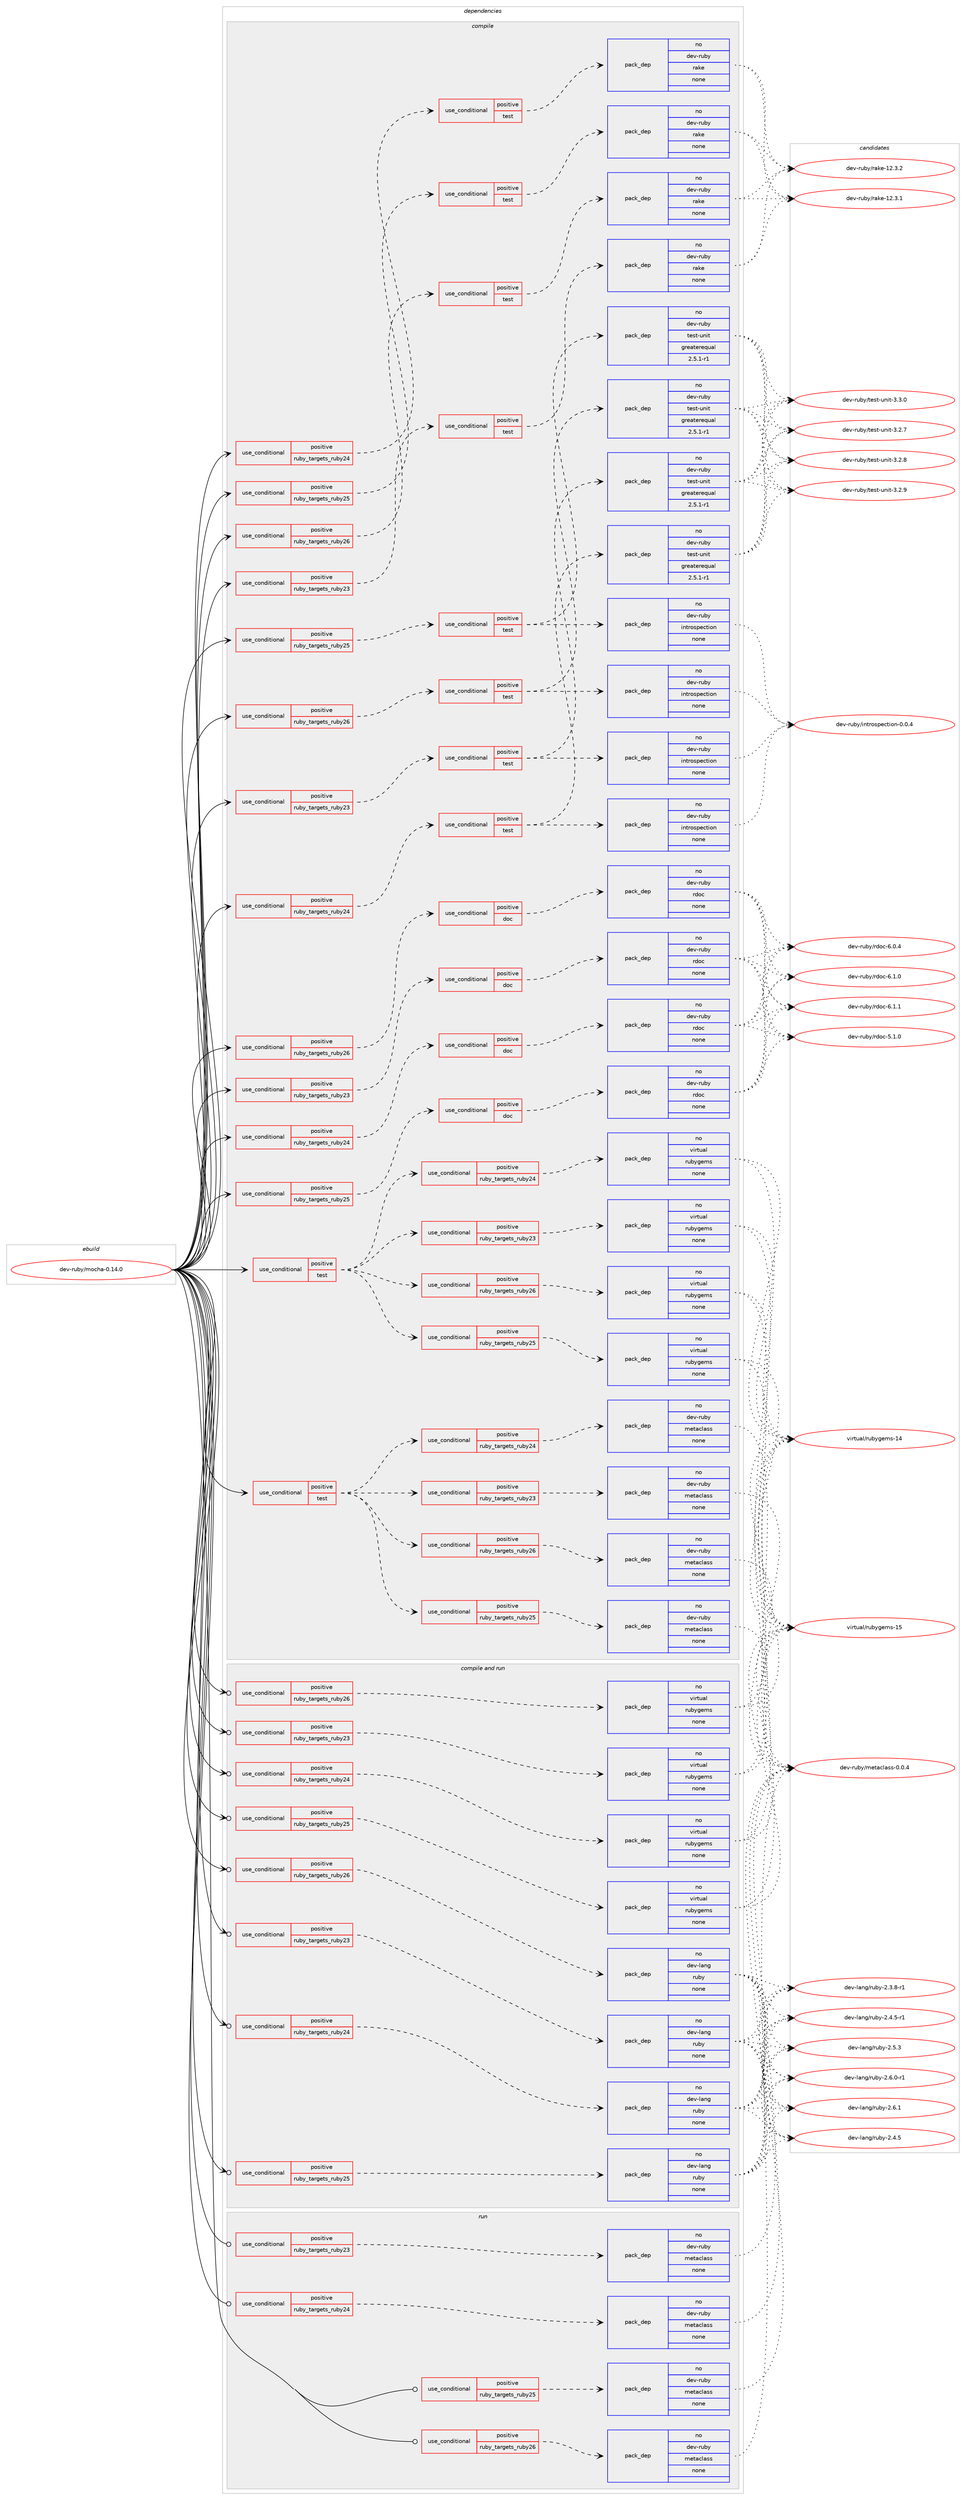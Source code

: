 digraph prolog {

# *************
# Graph options
# *************

newrank=true;
concentrate=true;
compound=true;
graph [rankdir=LR,fontname=Helvetica,fontsize=10,ranksep=1.5];#, ranksep=2.5, nodesep=0.2];
edge  [arrowhead=vee];
node  [fontname=Helvetica,fontsize=10];

# **********
# The ebuild
# **********

subgraph cluster_leftcol {
color=gray;
rank=same;
label=<<i>ebuild</i>>;
id [label="dev-ruby/mocha-0.14.0", color=red, width=4, href="../dev-ruby/mocha-0.14.0.svg"];
}

# ****************
# The dependencies
# ****************

subgraph cluster_midcol {
color=gray;
label=<<i>dependencies</i>>;
subgraph cluster_compile {
fillcolor="#eeeeee";
style=filled;
label=<<i>compile</i>>;
subgraph cond406197 {
dependency1505466 [label=<<TABLE BORDER="0" CELLBORDER="1" CELLSPACING="0" CELLPADDING="4"><TR><TD ROWSPAN="3" CELLPADDING="10">use_conditional</TD></TR><TR><TD>positive</TD></TR><TR><TD>ruby_targets_ruby23</TD></TR></TABLE>>, shape=none, color=red];
subgraph cond406198 {
dependency1505467 [label=<<TABLE BORDER="0" CELLBORDER="1" CELLSPACING="0" CELLPADDING="4"><TR><TD ROWSPAN="3" CELLPADDING="10">use_conditional</TD></TR><TR><TD>positive</TD></TR><TR><TD>doc</TD></TR></TABLE>>, shape=none, color=red];
subgraph pack1075808 {
dependency1505468 [label=<<TABLE BORDER="0" CELLBORDER="1" CELLSPACING="0" CELLPADDING="4" WIDTH="220"><TR><TD ROWSPAN="6" CELLPADDING="30">pack_dep</TD></TR><TR><TD WIDTH="110">no</TD></TR><TR><TD>dev-ruby</TD></TR><TR><TD>rdoc</TD></TR><TR><TD>none</TD></TR><TR><TD></TD></TR></TABLE>>, shape=none, color=blue];
}
dependency1505467:e -> dependency1505468:w [weight=20,style="dashed",arrowhead="vee"];
}
dependency1505466:e -> dependency1505467:w [weight=20,style="dashed",arrowhead="vee"];
}
id:e -> dependency1505466:w [weight=20,style="solid",arrowhead="vee"];
subgraph cond406199 {
dependency1505469 [label=<<TABLE BORDER="0" CELLBORDER="1" CELLSPACING="0" CELLPADDING="4"><TR><TD ROWSPAN="3" CELLPADDING="10">use_conditional</TD></TR><TR><TD>positive</TD></TR><TR><TD>ruby_targets_ruby23</TD></TR></TABLE>>, shape=none, color=red];
subgraph cond406200 {
dependency1505470 [label=<<TABLE BORDER="0" CELLBORDER="1" CELLSPACING="0" CELLPADDING="4"><TR><TD ROWSPAN="3" CELLPADDING="10">use_conditional</TD></TR><TR><TD>positive</TD></TR><TR><TD>test</TD></TR></TABLE>>, shape=none, color=red];
subgraph pack1075809 {
dependency1505471 [label=<<TABLE BORDER="0" CELLBORDER="1" CELLSPACING="0" CELLPADDING="4" WIDTH="220"><TR><TD ROWSPAN="6" CELLPADDING="30">pack_dep</TD></TR><TR><TD WIDTH="110">no</TD></TR><TR><TD>dev-ruby</TD></TR><TR><TD>rake</TD></TR><TR><TD>none</TD></TR><TR><TD></TD></TR></TABLE>>, shape=none, color=blue];
}
dependency1505470:e -> dependency1505471:w [weight=20,style="dashed",arrowhead="vee"];
}
dependency1505469:e -> dependency1505470:w [weight=20,style="dashed",arrowhead="vee"];
}
id:e -> dependency1505469:w [weight=20,style="solid",arrowhead="vee"];
subgraph cond406201 {
dependency1505472 [label=<<TABLE BORDER="0" CELLBORDER="1" CELLSPACING="0" CELLPADDING="4"><TR><TD ROWSPAN="3" CELLPADDING="10">use_conditional</TD></TR><TR><TD>positive</TD></TR><TR><TD>ruby_targets_ruby23</TD></TR></TABLE>>, shape=none, color=red];
subgraph cond406202 {
dependency1505473 [label=<<TABLE BORDER="0" CELLBORDER="1" CELLSPACING="0" CELLPADDING="4"><TR><TD ROWSPAN="3" CELLPADDING="10">use_conditional</TD></TR><TR><TD>positive</TD></TR><TR><TD>test</TD></TR></TABLE>>, shape=none, color=red];
subgraph pack1075810 {
dependency1505474 [label=<<TABLE BORDER="0" CELLBORDER="1" CELLSPACING="0" CELLPADDING="4" WIDTH="220"><TR><TD ROWSPAN="6" CELLPADDING="30">pack_dep</TD></TR><TR><TD WIDTH="110">no</TD></TR><TR><TD>dev-ruby</TD></TR><TR><TD>test-unit</TD></TR><TR><TD>greaterequal</TD></TR><TR><TD>2.5.1-r1</TD></TR></TABLE>>, shape=none, color=blue];
}
dependency1505473:e -> dependency1505474:w [weight=20,style="dashed",arrowhead="vee"];
subgraph pack1075811 {
dependency1505475 [label=<<TABLE BORDER="0" CELLBORDER="1" CELLSPACING="0" CELLPADDING="4" WIDTH="220"><TR><TD ROWSPAN="6" CELLPADDING="30">pack_dep</TD></TR><TR><TD WIDTH="110">no</TD></TR><TR><TD>dev-ruby</TD></TR><TR><TD>introspection</TD></TR><TR><TD>none</TD></TR><TR><TD></TD></TR></TABLE>>, shape=none, color=blue];
}
dependency1505473:e -> dependency1505475:w [weight=20,style="dashed",arrowhead="vee"];
}
dependency1505472:e -> dependency1505473:w [weight=20,style="dashed",arrowhead="vee"];
}
id:e -> dependency1505472:w [weight=20,style="solid",arrowhead="vee"];
subgraph cond406203 {
dependency1505476 [label=<<TABLE BORDER="0" CELLBORDER="1" CELLSPACING="0" CELLPADDING="4"><TR><TD ROWSPAN="3" CELLPADDING="10">use_conditional</TD></TR><TR><TD>positive</TD></TR><TR><TD>ruby_targets_ruby24</TD></TR></TABLE>>, shape=none, color=red];
subgraph cond406204 {
dependency1505477 [label=<<TABLE BORDER="0" CELLBORDER="1" CELLSPACING="0" CELLPADDING="4"><TR><TD ROWSPAN="3" CELLPADDING="10">use_conditional</TD></TR><TR><TD>positive</TD></TR><TR><TD>doc</TD></TR></TABLE>>, shape=none, color=red];
subgraph pack1075812 {
dependency1505478 [label=<<TABLE BORDER="0" CELLBORDER="1" CELLSPACING="0" CELLPADDING="4" WIDTH="220"><TR><TD ROWSPAN="6" CELLPADDING="30">pack_dep</TD></TR><TR><TD WIDTH="110">no</TD></TR><TR><TD>dev-ruby</TD></TR><TR><TD>rdoc</TD></TR><TR><TD>none</TD></TR><TR><TD></TD></TR></TABLE>>, shape=none, color=blue];
}
dependency1505477:e -> dependency1505478:w [weight=20,style="dashed",arrowhead="vee"];
}
dependency1505476:e -> dependency1505477:w [weight=20,style="dashed",arrowhead="vee"];
}
id:e -> dependency1505476:w [weight=20,style="solid",arrowhead="vee"];
subgraph cond406205 {
dependency1505479 [label=<<TABLE BORDER="0" CELLBORDER="1" CELLSPACING="0" CELLPADDING="4"><TR><TD ROWSPAN="3" CELLPADDING="10">use_conditional</TD></TR><TR><TD>positive</TD></TR><TR><TD>ruby_targets_ruby24</TD></TR></TABLE>>, shape=none, color=red];
subgraph cond406206 {
dependency1505480 [label=<<TABLE BORDER="0" CELLBORDER="1" CELLSPACING="0" CELLPADDING="4"><TR><TD ROWSPAN="3" CELLPADDING="10">use_conditional</TD></TR><TR><TD>positive</TD></TR><TR><TD>test</TD></TR></TABLE>>, shape=none, color=red];
subgraph pack1075813 {
dependency1505481 [label=<<TABLE BORDER="0" CELLBORDER="1" CELLSPACING="0" CELLPADDING="4" WIDTH="220"><TR><TD ROWSPAN="6" CELLPADDING="30">pack_dep</TD></TR><TR><TD WIDTH="110">no</TD></TR><TR><TD>dev-ruby</TD></TR><TR><TD>rake</TD></TR><TR><TD>none</TD></TR><TR><TD></TD></TR></TABLE>>, shape=none, color=blue];
}
dependency1505480:e -> dependency1505481:w [weight=20,style="dashed",arrowhead="vee"];
}
dependency1505479:e -> dependency1505480:w [weight=20,style="dashed",arrowhead="vee"];
}
id:e -> dependency1505479:w [weight=20,style="solid",arrowhead="vee"];
subgraph cond406207 {
dependency1505482 [label=<<TABLE BORDER="0" CELLBORDER="1" CELLSPACING="0" CELLPADDING="4"><TR><TD ROWSPAN="3" CELLPADDING="10">use_conditional</TD></TR><TR><TD>positive</TD></TR><TR><TD>ruby_targets_ruby24</TD></TR></TABLE>>, shape=none, color=red];
subgraph cond406208 {
dependency1505483 [label=<<TABLE BORDER="0" CELLBORDER="1" CELLSPACING="0" CELLPADDING="4"><TR><TD ROWSPAN="3" CELLPADDING="10">use_conditional</TD></TR><TR><TD>positive</TD></TR><TR><TD>test</TD></TR></TABLE>>, shape=none, color=red];
subgraph pack1075814 {
dependency1505484 [label=<<TABLE BORDER="0" CELLBORDER="1" CELLSPACING="0" CELLPADDING="4" WIDTH="220"><TR><TD ROWSPAN="6" CELLPADDING="30">pack_dep</TD></TR><TR><TD WIDTH="110">no</TD></TR><TR><TD>dev-ruby</TD></TR><TR><TD>test-unit</TD></TR><TR><TD>greaterequal</TD></TR><TR><TD>2.5.1-r1</TD></TR></TABLE>>, shape=none, color=blue];
}
dependency1505483:e -> dependency1505484:w [weight=20,style="dashed",arrowhead="vee"];
subgraph pack1075815 {
dependency1505485 [label=<<TABLE BORDER="0" CELLBORDER="1" CELLSPACING="0" CELLPADDING="4" WIDTH="220"><TR><TD ROWSPAN="6" CELLPADDING="30">pack_dep</TD></TR><TR><TD WIDTH="110">no</TD></TR><TR><TD>dev-ruby</TD></TR><TR><TD>introspection</TD></TR><TR><TD>none</TD></TR><TR><TD></TD></TR></TABLE>>, shape=none, color=blue];
}
dependency1505483:e -> dependency1505485:w [weight=20,style="dashed",arrowhead="vee"];
}
dependency1505482:e -> dependency1505483:w [weight=20,style="dashed",arrowhead="vee"];
}
id:e -> dependency1505482:w [weight=20,style="solid",arrowhead="vee"];
subgraph cond406209 {
dependency1505486 [label=<<TABLE BORDER="0" CELLBORDER="1" CELLSPACING="0" CELLPADDING="4"><TR><TD ROWSPAN="3" CELLPADDING="10">use_conditional</TD></TR><TR><TD>positive</TD></TR><TR><TD>ruby_targets_ruby25</TD></TR></TABLE>>, shape=none, color=red];
subgraph cond406210 {
dependency1505487 [label=<<TABLE BORDER="0" CELLBORDER="1" CELLSPACING="0" CELLPADDING="4"><TR><TD ROWSPAN="3" CELLPADDING="10">use_conditional</TD></TR><TR><TD>positive</TD></TR><TR><TD>doc</TD></TR></TABLE>>, shape=none, color=red];
subgraph pack1075816 {
dependency1505488 [label=<<TABLE BORDER="0" CELLBORDER="1" CELLSPACING="0" CELLPADDING="4" WIDTH="220"><TR><TD ROWSPAN="6" CELLPADDING="30">pack_dep</TD></TR><TR><TD WIDTH="110">no</TD></TR><TR><TD>dev-ruby</TD></TR><TR><TD>rdoc</TD></TR><TR><TD>none</TD></TR><TR><TD></TD></TR></TABLE>>, shape=none, color=blue];
}
dependency1505487:e -> dependency1505488:w [weight=20,style="dashed",arrowhead="vee"];
}
dependency1505486:e -> dependency1505487:w [weight=20,style="dashed",arrowhead="vee"];
}
id:e -> dependency1505486:w [weight=20,style="solid",arrowhead="vee"];
subgraph cond406211 {
dependency1505489 [label=<<TABLE BORDER="0" CELLBORDER="1" CELLSPACING="0" CELLPADDING="4"><TR><TD ROWSPAN="3" CELLPADDING="10">use_conditional</TD></TR><TR><TD>positive</TD></TR><TR><TD>ruby_targets_ruby25</TD></TR></TABLE>>, shape=none, color=red];
subgraph cond406212 {
dependency1505490 [label=<<TABLE BORDER="0" CELLBORDER="1" CELLSPACING="0" CELLPADDING="4"><TR><TD ROWSPAN="3" CELLPADDING="10">use_conditional</TD></TR><TR><TD>positive</TD></TR><TR><TD>test</TD></TR></TABLE>>, shape=none, color=red];
subgraph pack1075817 {
dependency1505491 [label=<<TABLE BORDER="0" CELLBORDER="1" CELLSPACING="0" CELLPADDING="4" WIDTH="220"><TR><TD ROWSPAN="6" CELLPADDING="30">pack_dep</TD></TR><TR><TD WIDTH="110">no</TD></TR><TR><TD>dev-ruby</TD></TR><TR><TD>rake</TD></TR><TR><TD>none</TD></TR><TR><TD></TD></TR></TABLE>>, shape=none, color=blue];
}
dependency1505490:e -> dependency1505491:w [weight=20,style="dashed",arrowhead="vee"];
}
dependency1505489:e -> dependency1505490:w [weight=20,style="dashed",arrowhead="vee"];
}
id:e -> dependency1505489:w [weight=20,style="solid",arrowhead="vee"];
subgraph cond406213 {
dependency1505492 [label=<<TABLE BORDER="0" CELLBORDER="1" CELLSPACING="0" CELLPADDING="4"><TR><TD ROWSPAN="3" CELLPADDING="10">use_conditional</TD></TR><TR><TD>positive</TD></TR><TR><TD>ruby_targets_ruby25</TD></TR></TABLE>>, shape=none, color=red];
subgraph cond406214 {
dependency1505493 [label=<<TABLE BORDER="0" CELLBORDER="1" CELLSPACING="0" CELLPADDING="4"><TR><TD ROWSPAN="3" CELLPADDING="10">use_conditional</TD></TR><TR><TD>positive</TD></TR><TR><TD>test</TD></TR></TABLE>>, shape=none, color=red];
subgraph pack1075818 {
dependency1505494 [label=<<TABLE BORDER="0" CELLBORDER="1" CELLSPACING="0" CELLPADDING="4" WIDTH="220"><TR><TD ROWSPAN="6" CELLPADDING="30">pack_dep</TD></TR><TR><TD WIDTH="110">no</TD></TR><TR><TD>dev-ruby</TD></TR><TR><TD>test-unit</TD></TR><TR><TD>greaterequal</TD></TR><TR><TD>2.5.1-r1</TD></TR></TABLE>>, shape=none, color=blue];
}
dependency1505493:e -> dependency1505494:w [weight=20,style="dashed",arrowhead="vee"];
subgraph pack1075819 {
dependency1505495 [label=<<TABLE BORDER="0" CELLBORDER="1" CELLSPACING="0" CELLPADDING="4" WIDTH="220"><TR><TD ROWSPAN="6" CELLPADDING="30">pack_dep</TD></TR><TR><TD WIDTH="110">no</TD></TR><TR><TD>dev-ruby</TD></TR><TR><TD>introspection</TD></TR><TR><TD>none</TD></TR><TR><TD></TD></TR></TABLE>>, shape=none, color=blue];
}
dependency1505493:e -> dependency1505495:w [weight=20,style="dashed",arrowhead="vee"];
}
dependency1505492:e -> dependency1505493:w [weight=20,style="dashed",arrowhead="vee"];
}
id:e -> dependency1505492:w [weight=20,style="solid",arrowhead="vee"];
subgraph cond406215 {
dependency1505496 [label=<<TABLE BORDER="0" CELLBORDER="1" CELLSPACING="0" CELLPADDING="4"><TR><TD ROWSPAN="3" CELLPADDING="10">use_conditional</TD></TR><TR><TD>positive</TD></TR><TR><TD>ruby_targets_ruby26</TD></TR></TABLE>>, shape=none, color=red];
subgraph cond406216 {
dependency1505497 [label=<<TABLE BORDER="0" CELLBORDER="1" CELLSPACING="0" CELLPADDING="4"><TR><TD ROWSPAN="3" CELLPADDING="10">use_conditional</TD></TR><TR><TD>positive</TD></TR><TR><TD>doc</TD></TR></TABLE>>, shape=none, color=red];
subgraph pack1075820 {
dependency1505498 [label=<<TABLE BORDER="0" CELLBORDER="1" CELLSPACING="0" CELLPADDING="4" WIDTH="220"><TR><TD ROWSPAN="6" CELLPADDING="30">pack_dep</TD></TR><TR><TD WIDTH="110">no</TD></TR><TR><TD>dev-ruby</TD></TR><TR><TD>rdoc</TD></TR><TR><TD>none</TD></TR><TR><TD></TD></TR></TABLE>>, shape=none, color=blue];
}
dependency1505497:e -> dependency1505498:w [weight=20,style="dashed",arrowhead="vee"];
}
dependency1505496:e -> dependency1505497:w [weight=20,style="dashed",arrowhead="vee"];
}
id:e -> dependency1505496:w [weight=20,style="solid",arrowhead="vee"];
subgraph cond406217 {
dependency1505499 [label=<<TABLE BORDER="0" CELLBORDER="1" CELLSPACING="0" CELLPADDING="4"><TR><TD ROWSPAN="3" CELLPADDING="10">use_conditional</TD></TR><TR><TD>positive</TD></TR><TR><TD>ruby_targets_ruby26</TD></TR></TABLE>>, shape=none, color=red];
subgraph cond406218 {
dependency1505500 [label=<<TABLE BORDER="0" CELLBORDER="1" CELLSPACING="0" CELLPADDING="4"><TR><TD ROWSPAN="3" CELLPADDING="10">use_conditional</TD></TR><TR><TD>positive</TD></TR><TR><TD>test</TD></TR></TABLE>>, shape=none, color=red];
subgraph pack1075821 {
dependency1505501 [label=<<TABLE BORDER="0" CELLBORDER="1" CELLSPACING="0" CELLPADDING="4" WIDTH="220"><TR><TD ROWSPAN="6" CELLPADDING="30">pack_dep</TD></TR><TR><TD WIDTH="110">no</TD></TR><TR><TD>dev-ruby</TD></TR><TR><TD>rake</TD></TR><TR><TD>none</TD></TR><TR><TD></TD></TR></TABLE>>, shape=none, color=blue];
}
dependency1505500:e -> dependency1505501:w [weight=20,style="dashed",arrowhead="vee"];
}
dependency1505499:e -> dependency1505500:w [weight=20,style="dashed",arrowhead="vee"];
}
id:e -> dependency1505499:w [weight=20,style="solid",arrowhead="vee"];
subgraph cond406219 {
dependency1505502 [label=<<TABLE BORDER="0" CELLBORDER="1" CELLSPACING="0" CELLPADDING="4"><TR><TD ROWSPAN="3" CELLPADDING="10">use_conditional</TD></TR><TR><TD>positive</TD></TR><TR><TD>ruby_targets_ruby26</TD></TR></TABLE>>, shape=none, color=red];
subgraph cond406220 {
dependency1505503 [label=<<TABLE BORDER="0" CELLBORDER="1" CELLSPACING="0" CELLPADDING="4"><TR><TD ROWSPAN="3" CELLPADDING="10">use_conditional</TD></TR><TR><TD>positive</TD></TR><TR><TD>test</TD></TR></TABLE>>, shape=none, color=red];
subgraph pack1075822 {
dependency1505504 [label=<<TABLE BORDER="0" CELLBORDER="1" CELLSPACING="0" CELLPADDING="4" WIDTH="220"><TR><TD ROWSPAN="6" CELLPADDING="30">pack_dep</TD></TR><TR><TD WIDTH="110">no</TD></TR><TR><TD>dev-ruby</TD></TR><TR><TD>test-unit</TD></TR><TR><TD>greaterequal</TD></TR><TR><TD>2.5.1-r1</TD></TR></TABLE>>, shape=none, color=blue];
}
dependency1505503:e -> dependency1505504:w [weight=20,style="dashed",arrowhead="vee"];
subgraph pack1075823 {
dependency1505505 [label=<<TABLE BORDER="0" CELLBORDER="1" CELLSPACING="0" CELLPADDING="4" WIDTH="220"><TR><TD ROWSPAN="6" CELLPADDING="30">pack_dep</TD></TR><TR><TD WIDTH="110">no</TD></TR><TR><TD>dev-ruby</TD></TR><TR><TD>introspection</TD></TR><TR><TD>none</TD></TR><TR><TD></TD></TR></TABLE>>, shape=none, color=blue];
}
dependency1505503:e -> dependency1505505:w [weight=20,style="dashed",arrowhead="vee"];
}
dependency1505502:e -> dependency1505503:w [weight=20,style="dashed",arrowhead="vee"];
}
id:e -> dependency1505502:w [weight=20,style="solid",arrowhead="vee"];
subgraph cond406221 {
dependency1505506 [label=<<TABLE BORDER="0" CELLBORDER="1" CELLSPACING="0" CELLPADDING="4"><TR><TD ROWSPAN="3" CELLPADDING="10">use_conditional</TD></TR><TR><TD>positive</TD></TR><TR><TD>test</TD></TR></TABLE>>, shape=none, color=red];
subgraph cond406222 {
dependency1505507 [label=<<TABLE BORDER="0" CELLBORDER="1" CELLSPACING="0" CELLPADDING="4"><TR><TD ROWSPAN="3" CELLPADDING="10">use_conditional</TD></TR><TR><TD>positive</TD></TR><TR><TD>ruby_targets_ruby23</TD></TR></TABLE>>, shape=none, color=red];
subgraph pack1075824 {
dependency1505508 [label=<<TABLE BORDER="0" CELLBORDER="1" CELLSPACING="0" CELLPADDING="4" WIDTH="220"><TR><TD ROWSPAN="6" CELLPADDING="30">pack_dep</TD></TR><TR><TD WIDTH="110">no</TD></TR><TR><TD>dev-ruby</TD></TR><TR><TD>metaclass</TD></TR><TR><TD>none</TD></TR><TR><TD></TD></TR></TABLE>>, shape=none, color=blue];
}
dependency1505507:e -> dependency1505508:w [weight=20,style="dashed",arrowhead="vee"];
}
dependency1505506:e -> dependency1505507:w [weight=20,style="dashed",arrowhead="vee"];
subgraph cond406223 {
dependency1505509 [label=<<TABLE BORDER="0" CELLBORDER="1" CELLSPACING="0" CELLPADDING="4"><TR><TD ROWSPAN="3" CELLPADDING="10">use_conditional</TD></TR><TR><TD>positive</TD></TR><TR><TD>ruby_targets_ruby24</TD></TR></TABLE>>, shape=none, color=red];
subgraph pack1075825 {
dependency1505510 [label=<<TABLE BORDER="0" CELLBORDER="1" CELLSPACING="0" CELLPADDING="4" WIDTH="220"><TR><TD ROWSPAN="6" CELLPADDING="30">pack_dep</TD></TR><TR><TD WIDTH="110">no</TD></TR><TR><TD>dev-ruby</TD></TR><TR><TD>metaclass</TD></TR><TR><TD>none</TD></TR><TR><TD></TD></TR></TABLE>>, shape=none, color=blue];
}
dependency1505509:e -> dependency1505510:w [weight=20,style="dashed",arrowhead="vee"];
}
dependency1505506:e -> dependency1505509:w [weight=20,style="dashed",arrowhead="vee"];
subgraph cond406224 {
dependency1505511 [label=<<TABLE BORDER="0" CELLBORDER="1" CELLSPACING="0" CELLPADDING="4"><TR><TD ROWSPAN="3" CELLPADDING="10">use_conditional</TD></TR><TR><TD>positive</TD></TR><TR><TD>ruby_targets_ruby25</TD></TR></TABLE>>, shape=none, color=red];
subgraph pack1075826 {
dependency1505512 [label=<<TABLE BORDER="0" CELLBORDER="1" CELLSPACING="0" CELLPADDING="4" WIDTH="220"><TR><TD ROWSPAN="6" CELLPADDING="30">pack_dep</TD></TR><TR><TD WIDTH="110">no</TD></TR><TR><TD>dev-ruby</TD></TR><TR><TD>metaclass</TD></TR><TR><TD>none</TD></TR><TR><TD></TD></TR></TABLE>>, shape=none, color=blue];
}
dependency1505511:e -> dependency1505512:w [weight=20,style="dashed",arrowhead="vee"];
}
dependency1505506:e -> dependency1505511:w [weight=20,style="dashed",arrowhead="vee"];
subgraph cond406225 {
dependency1505513 [label=<<TABLE BORDER="0" CELLBORDER="1" CELLSPACING="0" CELLPADDING="4"><TR><TD ROWSPAN="3" CELLPADDING="10">use_conditional</TD></TR><TR><TD>positive</TD></TR><TR><TD>ruby_targets_ruby26</TD></TR></TABLE>>, shape=none, color=red];
subgraph pack1075827 {
dependency1505514 [label=<<TABLE BORDER="0" CELLBORDER="1" CELLSPACING="0" CELLPADDING="4" WIDTH="220"><TR><TD ROWSPAN="6" CELLPADDING="30">pack_dep</TD></TR><TR><TD WIDTH="110">no</TD></TR><TR><TD>dev-ruby</TD></TR><TR><TD>metaclass</TD></TR><TR><TD>none</TD></TR><TR><TD></TD></TR></TABLE>>, shape=none, color=blue];
}
dependency1505513:e -> dependency1505514:w [weight=20,style="dashed",arrowhead="vee"];
}
dependency1505506:e -> dependency1505513:w [weight=20,style="dashed",arrowhead="vee"];
}
id:e -> dependency1505506:w [weight=20,style="solid",arrowhead="vee"];
subgraph cond406226 {
dependency1505515 [label=<<TABLE BORDER="0" CELLBORDER="1" CELLSPACING="0" CELLPADDING="4"><TR><TD ROWSPAN="3" CELLPADDING="10">use_conditional</TD></TR><TR><TD>positive</TD></TR><TR><TD>test</TD></TR></TABLE>>, shape=none, color=red];
subgraph cond406227 {
dependency1505516 [label=<<TABLE BORDER="0" CELLBORDER="1" CELLSPACING="0" CELLPADDING="4"><TR><TD ROWSPAN="3" CELLPADDING="10">use_conditional</TD></TR><TR><TD>positive</TD></TR><TR><TD>ruby_targets_ruby23</TD></TR></TABLE>>, shape=none, color=red];
subgraph pack1075828 {
dependency1505517 [label=<<TABLE BORDER="0" CELLBORDER="1" CELLSPACING="0" CELLPADDING="4" WIDTH="220"><TR><TD ROWSPAN="6" CELLPADDING="30">pack_dep</TD></TR><TR><TD WIDTH="110">no</TD></TR><TR><TD>virtual</TD></TR><TR><TD>rubygems</TD></TR><TR><TD>none</TD></TR><TR><TD></TD></TR></TABLE>>, shape=none, color=blue];
}
dependency1505516:e -> dependency1505517:w [weight=20,style="dashed",arrowhead="vee"];
}
dependency1505515:e -> dependency1505516:w [weight=20,style="dashed",arrowhead="vee"];
subgraph cond406228 {
dependency1505518 [label=<<TABLE BORDER="0" CELLBORDER="1" CELLSPACING="0" CELLPADDING="4"><TR><TD ROWSPAN="3" CELLPADDING="10">use_conditional</TD></TR><TR><TD>positive</TD></TR><TR><TD>ruby_targets_ruby24</TD></TR></TABLE>>, shape=none, color=red];
subgraph pack1075829 {
dependency1505519 [label=<<TABLE BORDER="0" CELLBORDER="1" CELLSPACING="0" CELLPADDING="4" WIDTH="220"><TR><TD ROWSPAN="6" CELLPADDING="30">pack_dep</TD></TR><TR><TD WIDTH="110">no</TD></TR><TR><TD>virtual</TD></TR><TR><TD>rubygems</TD></TR><TR><TD>none</TD></TR><TR><TD></TD></TR></TABLE>>, shape=none, color=blue];
}
dependency1505518:e -> dependency1505519:w [weight=20,style="dashed",arrowhead="vee"];
}
dependency1505515:e -> dependency1505518:w [weight=20,style="dashed",arrowhead="vee"];
subgraph cond406229 {
dependency1505520 [label=<<TABLE BORDER="0" CELLBORDER="1" CELLSPACING="0" CELLPADDING="4"><TR><TD ROWSPAN="3" CELLPADDING="10">use_conditional</TD></TR><TR><TD>positive</TD></TR><TR><TD>ruby_targets_ruby25</TD></TR></TABLE>>, shape=none, color=red];
subgraph pack1075830 {
dependency1505521 [label=<<TABLE BORDER="0" CELLBORDER="1" CELLSPACING="0" CELLPADDING="4" WIDTH="220"><TR><TD ROWSPAN="6" CELLPADDING="30">pack_dep</TD></TR><TR><TD WIDTH="110">no</TD></TR><TR><TD>virtual</TD></TR><TR><TD>rubygems</TD></TR><TR><TD>none</TD></TR><TR><TD></TD></TR></TABLE>>, shape=none, color=blue];
}
dependency1505520:e -> dependency1505521:w [weight=20,style="dashed",arrowhead="vee"];
}
dependency1505515:e -> dependency1505520:w [weight=20,style="dashed",arrowhead="vee"];
subgraph cond406230 {
dependency1505522 [label=<<TABLE BORDER="0" CELLBORDER="1" CELLSPACING="0" CELLPADDING="4"><TR><TD ROWSPAN="3" CELLPADDING="10">use_conditional</TD></TR><TR><TD>positive</TD></TR><TR><TD>ruby_targets_ruby26</TD></TR></TABLE>>, shape=none, color=red];
subgraph pack1075831 {
dependency1505523 [label=<<TABLE BORDER="0" CELLBORDER="1" CELLSPACING="0" CELLPADDING="4" WIDTH="220"><TR><TD ROWSPAN="6" CELLPADDING="30">pack_dep</TD></TR><TR><TD WIDTH="110">no</TD></TR><TR><TD>virtual</TD></TR><TR><TD>rubygems</TD></TR><TR><TD>none</TD></TR><TR><TD></TD></TR></TABLE>>, shape=none, color=blue];
}
dependency1505522:e -> dependency1505523:w [weight=20,style="dashed",arrowhead="vee"];
}
dependency1505515:e -> dependency1505522:w [weight=20,style="dashed",arrowhead="vee"];
}
id:e -> dependency1505515:w [weight=20,style="solid",arrowhead="vee"];
}
subgraph cluster_compileandrun {
fillcolor="#eeeeee";
style=filled;
label=<<i>compile and run</i>>;
subgraph cond406231 {
dependency1505524 [label=<<TABLE BORDER="0" CELLBORDER="1" CELLSPACING="0" CELLPADDING="4"><TR><TD ROWSPAN="3" CELLPADDING="10">use_conditional</TD></TR><TR><TD>positive</TD></TR><TR><TD>ruby_targets_ruby23</TD></TR></TABLE>>, shape=none, color=red];
subgraph pack1075832 {
dependency1505525 [label=<<TABLE BORDER="0" CELLBORDER="1" CELLSPACING="0" CELLPADDING="4" WIDTH="220"><TR><TD ROWSPAN="6" CELLPADDING="30">pack_dep</TD></TR><TR><TD WIDTH="110">no</TD></TR><TR><TD>dev-lang</TD></TR><TR><TD>ruby</TD></TR><TR><TD>none</TD></TR><TR><TD></TD></TR></TABLE>>, shape=none, color=blue];
}
dependency1505524:e -> dependency1505525:w [weight=20,style="dashed",arrowhead="vee"];
}
id:e -> dependency1505524:w [weight=20,style="solid",arrowhead="odotvee"];
subgraph cond406232 {
dependency1505526 [label=<<TABLE BORDER="0" CELLBORDER="1" CELLSPACING="0" CELLPADDING="4"><TR><TD ROWSPAN="3" CELLPADDING="10">use_conditional</TD></TR><TR><TD>positive</TD></TR><TR><TD>ruby_targets_ruby23</TD></TR></TABLE>>, shape=none, color=red];
subgraph pack1075833 {
dependency1505527 [label=<<TABLE BORDER="0" CELLBORDER="1" CELLSPACING="0" CELLPADDING="4" WIDTH="220"><TR><TD ROWSPAN="6" CELLPADDING="30">pack_dep</TD></TR><TR><TD WIDTH="110">no</TD></TR><TR><TD>virtual</TD></TR><TR><TD>rubygems</TD></TR><TR><TD>none</TD></TR><TR><TD></TD></TR></TABLE>>, shape=none, color=blue];
}
dependency1505526:e -> dependency1505527:w [weight=20,style="dashed",arrowhead="vee"];
}
id:e -> dependency1505526:w [weight=20,style="solid",arrowhead="odotvee"];
subgraph cond406233 {
dependency1505528 [label=<<TABLE BORDER="0" CELLBORDER="1" CELLSPACING="0" CELLPADDING="4"><TR><TD ROWSPAN="3" CELLPADDING="10">use_conditional</TD></TR><TR><TD>positive</TD></TR><TR><TD>ruby_targets_ruby24</TD></TR></TABLE>>, shape=none, color=red];
subgraph pack1075834 {
dependency1505529 [label=<<TABLE BORDER="0" CELLBORDER="1" CELLSPACING="0" CELLPADDING="4" WIDTH="220"><TR><TD ROWSPAN="6" CELLPADDING="30">pack_dep</TD></TR><TR><TD WIDTH="110">no</TD></TR><TR><TD>dev-lang</TD></TR><TR><TD>ruby</TD></TR><TR><TD>none</TD></TR><TR><TD></TD></TR></TABLE>>, shape=none, color=blue];
}
dependency1505528:e -> dependency1505529:w [weight=20,style="dashed",arrowhead="vee"];
}
id:e -> dependency1505528:w [weight=20,style="solid",arrowhead="odotvee"];
subgraph cond406234 {
dependency1505530 [label=<<TABLE BORDER="0" CELLBORDER="1" CELLSPACING="0" CELLPADDING="4"><TR><TD ROWSPAN="3" CELLPADDING="10">use_conditional</TD></TR><TR><TD>positive</TD></TR><TR><TD>ruby_targets_ruby24</TD></TR></TABLE>>, shape=none, color=red];
subgraph pack1075835 {
dependency1505531 [label=<<TABLE BORDER="0" CELLBORDER="1" CELLSPACING="0" CELLPADDING="4" WIDTH="220"><TR><TD ROWSPAN="6" CELLPADDING="30">pack_dep</TD></TR><TR><TD WIDTH="110">no</TD></TR><TR><TD>virtual</TD></TR><TR><TD>rubygems</TD></TR><TR><TD>none</TD></TR><TR><TD></TD></TR></TABLE>>, shape=none, color=blue];
}
dependency1505530:e -> dependency1505531:w [weight=20,style="dashed",arrowhead="vee"];
}
id:e -> dependency1505530:w [weight=20,style="solid",arrowhead="odotvee"];
subgraph cond406235 {
dependency1505532 [label=<<TABLE BORDER="0" CELLBORDER="1" CELLSPACING="0" CELLPADDING="4"><TR><TD ROWSPAN="3" CELLPADDING="10">use_conditional</TD></TR><TR><TD>positive</TD></TR><TR><TD>ruby_targets_ruby25</TD></TR></TABLE>>, shape=none, color=red];
subgraph pack1075836 {
dependency1505533 [label=<<TABLE BORDER="0" CELLBORDER="1" CELLSPACING="0" CELLPADDING="4" WIDTH="220"><TR><TD ROWSPAN="6" CELLPADDING="30">pack_dep</TD></TR><TR><TD WIDTH="110">no</TD></TR><TR><TD>dev-lang</TD></TR><TR><TD>ruby</TD></TR><TR><TD>none</TD></TR><TR><TD></TD></TR></TABLE>>, shape=none, color=blue];
}
dependency1505532:e -> dependency1505533:w [weight=20,style="dashed",arrowhead="vee"];
}
id:e -> dependency1505532:w [weight=20,style="solid",arrowhead="odotvee"];
subgraph cond406236 {
dependency1505534 [label=<<TABLE BORDER="0" CELLBORDER="1" CELLSPACING="0" CELLPADDING="4"><TR><TD ROWSPAN="3" CELLPADDING="10">use_conditional</TD></TR><TR><TD>positive</TD></TR><TR><TD>ruby_targets_ruby25</TD></TR></TABLE>>, shape=none, color=red];
subgraph pack1075837 {
dependency1505535 [label=<<TABLE BORDER="0" CELLBORDER="1" CELLSPACING="0" CELLPADDING="4" WIDTH="220"><TR><TD ROWSPAN="6" CELLPADDING="30">pack_dep</TD></TR><TR><TD WIDTH="110">no</TD></TR><TR><TD>virtual</TD></TR><TR><TD>rubygems</TD></TR><TR><TD>none</TD></TR><TR><TD></TD></TR></TABLE>>, shape=none, color=blue];
}
dependency1505534:e -> dependency1505535:w [weight=20,style="dashed",arrowhead="vee"];
}
id:e -> dependency1505534:w [weight=20,style="solid",arrowhead="odotvee"];
subgraph cond406237 {
dependency1505536 [label=<<TABLE BORDER="0" CELLBORDER="1" CELLSPACING="0" CELLPADDING="4"><TR><TD ROWSPAN="3" CELLPADDING="10">use_conditional</TD></TR><TR><TD>positive</TD></TR><TR><TD>ruby_targets_ruby26</TD></TR></TABLE>>, shape=none, color=red];
subgraph pack1075838 {
dependency1505537 [label=<<TABLE BORDER="0" CELLBORDER="1" CELLSPACING="0" CELLPADDING="4" WIDTH="220"><TR><TD ROWSPAN="6" CELLPADDING="30">pack_dep</TD></TR><TR><TD WIDTH="110">no</TD></TR><TR><TD>dev-lang</TD></TR><TR><TD>ruby</TD></TR><TR><TD>none</TD></TR><TR><TD></TD></TR></TABLE>>, shape=none, color=blue];
}
dependency1505536:e -> dependency1505537:w [weight=20,style="dashed",arrowhead="vee"];
}
id:e -> dependency1505536:w [weight=20,style="solid",arrowhead="odotvee"];
subgraph cond406238 {
dependency1505538 [label=<<TABLE BORDER="0" CELLBORDER="1" CELLSPACING="0" CELLPADDING="4"><TR><TD ROWSPAN="3" CELLPADDING="10">use_conditional</TD></TR><TR><TD>positive</TD></TR><TR><TD>ruby_targets_ruby26</TD></TR></TABLE>>, shape=none, color=red];
subgraph pack1075839 {
dependency1505539 [label=<<TABLE BORDER="0" CELLBORDER="1" CELLSPACING="0" CELLPADDING="4" WIDTH="220"><TR><TD ROWSPAN="6" CELLPADDING="30">pack_dep</TD></TR><TR><TD WIDTH="110">no</TD></TR><TR><TD>virtual</TD></TR><TR><TD>rubygems</TD></TR><TR><TD>none</TD></TR><TR><TD></TD></TR></TABLE>>, shape=none, color=blue];
}
dependency1505538:e -> dependency1505539:w [weight=20,style="dashed",arrowhead="vee"];
}
id:e -> dependency1505538:w [weight=20,style="solid",arrowhead="odotvee"];
}
subgraph cluster_run {
fillcolor="#eeeeee";
style=filled;
label=<<i>run</i>>;
subgraph cond406239 {
dependency1505540 [label=<<TABLE BORDER="0" CELLBORDER="1" CELLSPACING="0" CELLPADDING="4"><TR><TD ROWSPAN="3" CELLPADDING="10">use_conditional</TD></TR><TR><TD>positive</TD></TR><TR><TD>ruby_targets_ruby23</TD></TR></TABLE>>, shape=none, color=red];
subgraph pack1075840 {
dependency1505541 [label=<<TABLE BORDER="0" CELLBORDER="1" CELLSPACING="0" CELLPADDING="4" WIDTH="220"><TR><TD ROWSPAN="6" CELLPADDING="30">pack_dep</TD></TR><TR><TD WIDTH="110">no</TD></TR><TR><TD>dev-ruby</TD></TR><TR><TD>metaclass</TD></TR><TR><TD>none</TD></TR><TR><TD></TD></TR></TABLE>>, shape=none, color=blue];
}
dependency1505540:e -> dependency1505541:w [weight=20,style="dashed",arrowhead="vee"];
}
id:e -> dependency1505540:w [weight=20,style="solid",arrowhead="odot"];
subgraph cond406240 {
dependency1505542 [label=<<TABLE BORDER="0" CELLBORDER="1" CELLSPACING="0" CELLPADDING="4"><TR><TD ROWSPAN="3" CELLPADDING="10">use_conditional</TD></TR><TR><TD>positive</TD></TR><TR><TD>ruby_targets_ruby24</TD></TR></TABLE>>, shape=none, color=red];
subgraph pack1075841 {
dependency1505543 [label=<<TABLE BORDER="0" CELLBORDER="1" CELLSPACING="0" CELLPADDING="4" WIDTH="220"><TR><TD ROWSPAN="6" CELLPADDING="30">pack_dep</TD></TR><TR><TD WIDTH="110">no</TD></TR><TR><TD>dev-ruby</TD></TR><TR><TD>metaclass</TD></TR><TR><TD>none</TD></TR><TR><TD></TD></TR></TABLE>>, shape=none, color=blue];
}
dependency1505542:e -> dependency1505543:w [weight=20,style="dashed",arrowhead="vee"];
}
id:e -> dependency1505542:w [weight=20,style="solid",arrowhead="odot"];
subgraph cond406241 {
dependency1505544 [label=<<TABLE BORDER="0" CELLBORDER="1" CELLSPACING="0" CELLPADDING="4"><TR><TD ROWSPAN="3" CELLPADDING="10">use_conditional</TD></TR><TR><TD>positive</TD></TR><TR><TD>ruby_targets_ruby25</TD></TR></TABLE>>, shape=none, color=red];
subgraph pack1075842 {
dependency1505545 [label=<<TABLE BORDER="0" CELLBORDER="1" CELLSPACING="0" CELLPADDING="4" WIDTH="220"><TR><TD ROWSPAN="6" CELLPADDING="30">pack_dep</TD></TR><TR><TD WIDTH="110">no</TD></TR><TR><TD>dev-ruby</TD></TR><TR><TD>metaclass</TD></TR><TR><TD>none</TD></TR><TR><TD></TD></TR></TABLE>>, shape=none, color=blue];
}
dependency1505544:e -> dependency1505545:w [weight=20,style="dashed",arrowhead="vee"];
}
id:e -> dependency1505544:w [weight=20,style="solid",arrowhead="odot"];
subgraph cond406242 {
dependency1505546 [label=<<TABLE BORDER="0" CELLBORDER="1" CELLSPACING="0" CELLPADDING="4"><TR><TD ROWSPAN="3" CELLPADDING="10">use_conditional</TD></TR><TR><TD>positive</TD></TR><TR><TD>ruby_targets_ruby26</TD></TR></TABLE>>, shape=none, color=red];
subgraph pack1075843 {
dependency1505547 [label=<<TABLE BORDER="0" CELLBORDER="1" CELLSPACING="0" CELLPADDING="4" WIDTH="220"><TR><TD ROWSPAN="6" CELLPADDING="30">pack_dep</TD></TR><TR><TD WIDTH="110">no</TD></TR><TR><TD>dev-ruby</TD></TR><TR><TD>metaclass</TD></TR><TR><TD>none</TD></TR><TR><TD></TD></TR></TABLE>>, shape=none, color=blue];
}
dependency1505546:e -> dependency1505547:w [weight=20,style="dashed",arrowhead="vee"];
}
id:e -> dependency1505546:w [weight=20,style="solid",arrowhead="odot"];
}
}

# **************
# The candidates
# **************

subgraph cluster_choices {
rank=same;
color=gray;
label=<<i>candidates</i>>;

subgraph choice1075808 {
color=black;
nodesep=1;
choice10010111845114117981214711410011199455346494648 [label="dev-ruby/rdoc-5.1.0", color=red, width=4,href="../dev-ruby/rdoc-5.1.0.svg"];
choice10010111845114117981214711410011199455446484652 [label="dev-ruby/rdoc-6.0.4", color=red, width=4,href="../dev-ruby/rdoc-6.0.4.svg"];
choice10010111845114117981214711410011199455446494648 [label="dev-ruby/rdoc-6.1.0", color=red, width=4,href="../dev-ruby/rdoc-6.1.0.svg"];
choice10010111845114117981214711410011199455446494649 [label="dev-ruby/rdoc-6.1.1", color=red, width=4,href="../dev-ruby/rdoc-6.1.1.svg"];
dependency1505468:e -> choice10010111845114117981214711410011199455346494648:w [style=dotted,weight="100"];
dependency1505468:e -> choice10010111845114117981214711410011199455446484652:w [style=dotted,weight="100"];
dependency1505468:e -> choice10010111845114117981214711410011199455446494648:w [style=dotted,weight="100"];
dependency1505468:e -> choice10010111845114117981214711410011199455446494649:w [style=dotted,weight="100"];
}
subgraph choice1075809 {
color=black;
nodesep=1;
choice1001011184511411798121471149710710145495046514649 [label="dev-ruby/rake-12.3.1", color=red, width=4,href="../dev-ruby/rake-12.3.1.svg"];
choice1001011184511411798121471149710710145495046514650 [label="dev-ruby/rake-12.3.2", color=red, width=4,href="../dev-ruby/rake-12.3.2.svg"];
dependency1505471:e -> choice1001011184511411798121471149710710145495046514649:w [style=dotted,weight="100"];
dependency1505471:e -> choice1001011184511411798121471149710710145495046514650:w [style=dotted,weight="100"];
}
subgraph choice1075810 {
color=black;
nodesep=1;
choice10010111845114117981214711610111511645117110105116455146504655 [label="dev-ruby/test-unit-3.2.7", color=red, width=4,href="../dev-ruby/test-unit-3.2.7.svg"];
choice10010111845114117981214711610111511645117110105116455146504656 [label="dev-ruby/test-unit-3.2.8", color=red, width=4,href="../dev-ruby/test-unit-3.2.8.svg"];
choice10010111845114117981214711610111511645117110105116455146504657 [label="dev-ruby/test-unit-3.2.9", color=red, width=4,href="../dev-ruby/test-unit-3.2.9.svg"];
choice10010111845114117981214711610111511645117110105116455146514648 [label="dev-ruby/test-unit-3.3.0", color=red, width=4,href="../dev-ruby/test-unit-3.3.0.svg"];
dependency1505474:e -> choice10010111845114117981214711610111511645117110105116455146504655:w [style=dotted,weight="100"];
dependency1505474:e -> choice10010111845114117981214711610111511645117110105116455146504656:w [style=dotted,weight="100"];
dependency1505474:e -> choice10010111845114117981214711610111511645117110105116455146504657:w [style=dotted,weight="100"];
dependency1505474:e -> choice10010111845114117981214711610111511645117110105116455146514648:w [style=dotted,weight="100"];
}
subgraph choice1075811 {
color=black;
nodesep=1;
choice10010111845114117981214710511011611411111511210199116105111110454846484652 [label="dev-ruby/introspection-0.0.4", color=red, width=4,href="../dev-ruby/introspection-0.0.4.svg"];
dependency1505475:e -> choice10010111845114117981214710511011611411111511210199116105111110454846484652:w [style=dotted,weight="100"];
}
subgraph choice1075812 {
color=black;
nodesep=1;
choice10010111845114117981214711410011199455346494648 [label="dev-ruby/rdoc-5.1.0", color=red, width=4,href="../dev-ruby/rdoc-5.1.0.svg"];
choice10010111845114117981214711410011199455446484652 [label="dev-ruby/rdoc-6.0.4", color=red, width=4,href="../dev-ruby/rdoc-6.0.4.svg"];
choice10010111845114117981214711410011199455446494648 [label="dev-ruby/rdoc-6.1.0", color=red, width=4,href="../dev-ruby/rdoc-6.1.0.svg"];
choice10010111845114117981214711410011199455446494649 [label="dev-ruby/rdoc-6.1.1", color=red, width=4,href="../dev-ruby/rdoc-6.1.1.svg"];
dependency1505478:e -> choice10010111845114117981214711410011199455346494648:w [style=dotted,weight="100"];
dependency1505478:e -> choice10010111845114117981214711410011199455446484652:w [style=dotted,weight="100"];
dependency1505478:e -> choice10010111845114117981214711410011199455446494648:w [style=dotted,weight="100"];
dependency1505478:e -> choice10010111845114117981214711410011199455446494649:w [style=dotted,weight="100"];
}
subgraph choice1075813 {
color=black;
nodesep=1;
choice1001011184511411798121471149710710145495046514649 [label="dev-ruby/rake-12.3.1", color=red, width=4,href="../dev-ruby/rake-12.3.1.svg"];
choice1001011184511411798121471149710710145495046514650 [label="dev-ruby/rake-12.3.2", color=red, width=4,href="../dev-ruby/rake-12.3.2.svg"];
dependency1505481:e -> choice1001011184511411798121471149710710145495046514649:w [style=dotted,weight="100"];
dependency1505481:e -> choice1001011184511411798121471149710710145495046514650:w [style=dotted,weight="100"];
}
subgraph choice1075814 {
color=black;
nodesep=1;
choice10010111845114117981214711610111511645117110105116455146504655 [label="dev-ruby/test-unit-3.2.7", color=red, width=4,href="../dev-ruby/test-unit-3.2.7.svg"];
choice10010111845114117981214711610111511645117110105116455146504656 [label="dev-ruby/test-unit-3.2.8", color=red, width=4,href="../dev-ruby/test-unit-3.2.8.svg"];
choice10010111845114117981214711610111511645117110105116455146504657 [label="dev-ruby/test-unit-3.2.9", color=red, width=4,href="../dev-ruby/test-unit-3.2.9.svg"];
choice10010111845114117981214711610111511645117110105116455146514648 [label="dev-ruby/test-unit-3.3.0", color=red, width=4,href="../dev-ruby/test-unit-3.3.0.svg"];
dependency1505484:e -> choice10010111845114117981214711610111511645117110105116455146504655:w [style=dotted,weight="100"];
dependency1505484:e -> choice10010111845114117981214711610111511645117110105116455146504656:w [style=dotted,weight="100"];
dependency1505484:e -> choice10010111845114117981214711610111511645117110105116455146504657:w [style=dotted,weight="100"];
dependency1505484:e -> choice10010111845114117981214711610111511645117110105116455146514648:w [style=dotted,weight="100"];
}
subgraph choice1075815 {
color=black;
nodesep=1;
choice10010111845114117981214710511011611411111511210199116105111110454846484652 [label="dev-ruby/introspection-0.0.4", color=red, width=4,href="../dev-ruby/introspection-0.0.4.svg"];
dependency1505485:e -> choice10010111845114117981214710511011611411111511210199116105111110454846484652:w [style=dotted,weight="100"];
}
subgraph choice1075816 {
color=black;
nodesep=1;
choice10010111845114117981214711410011199455346494648 [label="dev-ruby/rdoc-5.1.0", color=red, width=4,href="../dev-ruby/rdoc-5.1.0.svg"];
choice10010111845114117981214711410011199455446484652 [label="dev-ruby/rdoc-6.0.4", color=red, width=4,href="../dev-ruby/rdoc-6.0.4.svg"];
choice10010111845114117981214711410011199455446494648 [label="dev-ruby/rdoc-6.1.0", color=red, width=4,href="../dev-ruby/rdoc-6.1.0.svg"];
choice10010111845114117981214711410011199455446494649 [label="dev-ruby/rdoc-6.1.1", color=red, width=4,href="../dev-ruby/rdoc-6.1.1.svg"];
dependency1505488:e -> choice10010111845114117981214711410011199455346494648:w [style=dotted,weight="100"];
dependency1505488:e -> choice10010111845114117981214711410011199455446484652:w [style=dotted,weight="100"];
dependency1505488:e -> choice10010111845114117981214711410011199455446494648:w [style=dotted,weight="100"];
dependency1505488:e -> choice10010111845114117981214711410011199455446494649:w [style=dotted,weight="100"];
}
subgraph choice1075817 {
color=black;
nodesep=1;
choice1001011184511411798121471149710710145495046514649 [label="dev-ruby/rake-12.3.1", color=red, width=4,href="../dev-ruby/rake-12.3.1.svg"];
choice1001011184511411798121471149710710145495046514650 [label="dev-ruby/rake-12.3.2", color=red, width=4,href="../dev-ruby/rake-12.3.2.svg"];
dependency1505491:e -> choice1001011184511411798121471149710710145495046514649:w [style=dotted,weight="100"];
dependency1505491:e -> choice1001011184511411798121471149710710145495046514650:w [style=dotted,weight="100"];
}
subgraph choice1075818 {
color=black;
nodesep=1;
choice10010111845114117981214711610111511645117110105116455146504655 [label="dev-ruby/test-unit-3.2.7", color=red, width=4,href="../dev-ruby/test-unit-3.2.7.svg"];
choice10010111845114117981214711610111511645117110105116455146504656 [label="dev-ruby/test-unit-3.2.8", color=red, width=4,href="../dev-ruby/test-unit-3.2.8.svg"];
choice10010111845114117981214711610111511645117110105116455146504657 [label="dev-ruby/test-unit-3.2.9", color=red, width=4,href="../dev-ruby/test-unit-3.2.9.svg"];
choice10010111845114117981214711610111511645117110105116455146514648 [label="dev-ruby/test-unit-3.3.0", color=red, width=4,href="../dev-ruby/test-unit-3.3.0.svg"];
dependency1505494:e -> choice10010111845114117981214711610111511645117110105116455146504655:w [style=dotted,weight="100"];
dependency1505494:e -> choice10010111845114117981214711610111511645117110105116455146504656:w [style=dotted,weight="100"];
dependency1505494:e -> choice10010111845114117981214711610111511645117110105116455146504657:w [style=dotted,weight="100"];
dependency1505494:e -> choice10010111845114117981214711610111511645117110105116455146514648:w [style=dotted,weight="100"];
}
subgraph choice1075819 {
color=black;
nodesep=1;
choice10010111845114117981214710511011611411111511210199116105111110454846484652 [label="dev-ruby/introspection-0.0.4", color=red, width=4,href="../dev-ruby/introspection-0.0.4.svg"];
dependency1505495:e -> choice10010111845114117981214710511011611411111511210199116105111110454846484652:w [style=dotted,weight="100"];
}
subgraph choice1075820 {
color=black;
nodesep=1;
choice10010111845114117981214711410011199455346494648 [label="dev-ruby/rdoc-5.1.0", color=red, width=4,href="../dev-ruby/rdoc-5.1.0.svg"];
choice10010111845114117981214711410011199455446484652 [label="dev-ruby/rdoc-6.0.4", color=red, width=4,href="../dev-ruby/rdoc-6.0.4.svg"];
choice10010111845114117981214711410011199455446494648 [label="dev-ruby/rdoc-6.1.0", color=red, width=4,href="../dev-ruby/rdoc-6.1.0.svg"];
choice10010111845114117981214711410011199455446494649 [label="dev-ruby/rdoc-6.1.1", color=red, width=4,href="../dev-ruby/rdoc-6.1.1.svg"];
dependency1505498:e -> choice10010111845114117981214711410011199455346494648:w [style=dotted,weight="100"];
dependency1505498:e -> choice10010111845114117981214711410011199455446484652:w [style=dotted,weight="100"];
dependency1505498:e -> choice10010111845114117981214711410011199455446494648:w [style=dotted,weight="100"];
dependency1505498:e -> choice10010111845114117981214711410011199455446494649:w [style=dotted,weight="100"];
}
subgraph choice1075821 {
color=black;
nodesep=1;
choice1001011184511411798121471149710710145495046514649 [label="dev-ruby/rake-12.3.1", color=red, width=4,href="../dev-ruby/rake-12.3.1.svg"];
choice1001011184511411798121471149710710145495046514650 [label="dev-ruby/rake-12.3.2", color=red, width=4,href="../dev-ruby/rake-12.3.2.svg"];
dependency1505501:e -> choice1001011184511411798121471149710710145495046514649:w [style=dotted,weight="100"];
dependency1505501:e -> choice1001011184511411798121471149710710145495046514650:w [style=dotted,weight="100"];
}
subgraph choice1075822 {
color=black;
nodesep=1;
choice10010111845114117981214711610111511645117110105116455146504655 [label="dev-ruby/test-unit-3.2.7", color=red, width=4,href="../dev-ruby/test-unit-3.2.7.svg"];
choice10010111845114117981214711610111511645117110105116455146504656 [label="dev-ruby/test-unit-3.2.8", color=red, width=4,href="../dev-ruby/test-unit-3.2.8.svg"];
choice10010111845114117981214711610111511645117110105116455146504657 [label="dev-ruby/test-unit-3.2.9", color=red, width=4,href="../dev-ruby/test-unit-3.2.9.svg"];
choice10010111845114117981214711610111511645117110105116455146514648 [label="dev-ruby/test-unit-3.3.0", color=red, width=4,href="../dev-ruby/test-unit-3.3.0.svg"];
dependency1505504:e -> choice10010111845114117981214711610111511645117110105116455146504655:w [style=dotted,weight="100"];
dependency1505504:e -> choice10010111845114117981214711610111511645117110105116455146504656:w [style=dotted,weight="100"];
dependency1505504:e -> choice10010111845114117981214711610111511645117110105116455146504657:w [style=dotted,weight="100"];
dependency1505504:e -> choice10010111845114117981214711610111511645117110105116455146514648:w [style=dotted,weight="100"];
}
subgraph choice1075823 {
color=black;
nodesep=1;
choice10010111845114117981214710511011611411111511210199116105111110454846484652 [label="dev-ruby/introspection-0.0.4", color=red, width=4,href="../dev-ruby/introspection-0.0.4.svg"];
dependency1505505:e -> choice10010111845114117981214710511011611411111511210199116105111110454846484652:w [style=dotted,weight="100"];
}
subgraph choice1075824 {
color=black;
nodesep=1;
choice100101118451141179812147109101116979910897115115454846484652 [label="dev-ruby/metaclass-0.0.4", color=red, width=4,href="../dev-ruby/metaclass-0.0.4.svg"];
dependency1505508:e -> choice100101118451141179812147109101116979910897115115454846484652:w [style=dotted,weight="100"];
}
subgraph choice1075825 {
color=black;
nodesep=1;
choice100101118451141179812147109101116979910897115115454846484652 [label="dev-ruby/metaclass-0.0.4", color=red, width=4,href="../dev-ruby/metaclass-0.0.4.svg"];
dependency1505510:e -> choice100101118451141179812147109101116979910897115115454846484652:w [style=dotted,weight="100"];
}
subgraph choice1075826 {
color=black;
nodesep=1;
choice100101118451141179812147109101116979910897115115454846484652 [label="dev-ruby/metaclass-0.0.4", color=red, width=4,href="../dev-ruby/metaclass-0.0.4.svg"];
dependency1505512:e -> choice100101118451141179812147109101116979910897115115454846484652:w [style=dotted,weight="100"];
}
subgraph choice1075827 {
color=black;
nodesep=1;
choice100101118451141179812147109101116979910897115115454846484652 [label="dev-ruby/metaclass-0.0.4", color=red, width=4,href="../dev-ruby/metaclass-0.0.4.svg"];
dependency1505514:e -> choice100101118451141179812147109101116979910897115115454846484652:w [style=dotted,weight="100"];
}
subgraph choice1075828 {
color=black;
nodesep=1;
choice118105114116117971084711411798121103101109115454952 [label="virtual/rubygems-14", color=red, width=4,href="../virtual/rubygems-14.svg"];
choice118105114116117971084711411798121103101109115454953 [label="virtual/rubygems-15", color=red, width=4,href="../virtual/rubygems-15.svg"];
dependency1505517:e -> choice118105114116117971084711411798121103101109115454952:w [style=dotted,weight="100"];
dependency1505517:e -> choice118105114116117971084711411798121103101109115454953:w [style=dotted,weight="100"];
}
subgraph choice1075829 {
color=black;
nodesep=1;
choice118105114116117971084711411798121103101109115454952 [label="virtual/rubygems-14", color=red, width=4,href="../virtual/rubygems-14.svg"];
choice118105114116117971084711411798121103101109115454953 [label="virtual/rubygems-15", color=red, width=4,href="../virtual/rubygems-15.svg"];
dependency1505519:e -> choice118105114116117971084711411798121103101109115454952:w [style=dotted,weight="100"];
dependency1505519:e -> choice118105114116117971084711411798121103101109115454953:w [style=dotted,weight="100"];
}
subgraph choice1075830 {
color=black;
nodesep=1;
choice118105114116117971084711411798121103101109115454952 [label="virtual/rubygems-14", color=red, width=4,href="../virtual/rubygems-14.svg"];
choice118105114116117971084711411798121103101109115454953 [label="virtual/rubygems-15", color=red, width=4,href="../virtual/rubygems-15.svg"];
dependency1505521:e -> choice118105114116117971084711411798121103101109115454952:w [style=dotted,weight="100"];
dependency1505521:e -> choice118105114116117971084711411798121103101109115454953:w [style=dotted,weight="100"];
}
subgraph choice1075831 {
color=black;
nodesep=1;
choice118105114116117971084711411798121103101109115454952 [label="virtual/rubygems-14", color=red, width=4,href="../virtual/rubygems-14.svg"];
choice118105114116117971084711411798121103101109115454953 [label="virtual/rubygems-15", color=red, width=4,href="../virtual/rubygems-15.svg"];
dependency1505523:e -> choice118105114116117971084711411798121103101109115454952:w [style=dotted,weight="100"];
dependency1505523:e -> choice118105114116117971084711411798121103101109115454953:w [style=dotted,weight="100"];
}
subgraph choice1075832 {
color=black;
nodesep=1;
choice100101118451089711010347114117981214550465146564511449 [label="dev-lang/ruby-2.3.8-r1", color=red, width=4,href="../dev-lang/ruby-2.3.8-r1.svg"];
choice10010111845108971101034711411798121455046524653 [label="dev-lang/ruby-2.4.5", color=red, width=4,href="../dev-lang/ruby-2.4.5.svg"];
choice100101118451089711010347114117981214550465246534511449 [label="dev-lang/ruby-2.4.5-r1", color=red, width=4,href="../dev-lang/ruby-2.4.5-r1.svg"];
choice10010111845108971101034711411798121455046534651 [label="dev-lang/ruby-2.5.3", color=red, width=4,href="../dev-lang/ruby-2.5.3.svg"];
choice100101118451089711010347114117981214550465446484511449 [label="dev-lang/ruby-2.6.0-r1", color=red, width=4,href="../dev-lang/ruby-2.6.0-r1.svg"];
choice10010111845108971101034711411798121455046544649 [label="dev-lang/ruby-2.6.1", color=red, width=4,href="../dev-lang/ruby-2.6.1.svg"];
dependency1505525:e -> choice100101118451089711010347114117981214550465146564511449:w [style=dotted,weight="100"];
dependency1505525:e -> choice10010111845108971101034711411798121455046524653:w [style=dotted,weight="100"];
dependency1505525:e -> choice100101118451089711010347114117981214550465246534511449:w [style=dotted,weight="100"];
dependency1505525:e -> choice10010111845108971101034711411798121455046534651:w [style=dotted,weight="100"];
dependency1505525:e -> choice100101118451089711010347114117981214550465446484511449:w [style=dotted,weight="100"];
dependency1505525:e -> choice10010111845108971101034711411798121455046544649:w [style=dotted,weight="100"];
}
subgraph choice1075833 {
color=black;
nodesep=1;
choice118105114116117971084711411798121103101109115454952 [label="virtual/rubygems-14", color=red, width=4,href="../virtual/rubygems-14.svg"];
choice118105114116117971084711411798121103101109115454953 [label="virtual/rubygems-15", color=red, width=4,href="../virtual/rubygems-15.svg"];
dependency1505527:e -> choice118105114116117971084711411798121103101109115454952:w [style=dotted,weight="100"];
dependency1505527:e -> choice118105114116117971084711411798121103101109115454953:w [style=dotted,weight="100"];
}
subgraph choice1075834 {
color=black;
nodesep=1;
choice100101118451089711010347114117981214550465146564511449 [label="dev-lang/ruby-2.3.8-r1", color=red, width=4,href="../dev-lang/ruby-2.3.8-r1.svg"];
choice10010111845108971101034711411798121455046524653 [label="dev-lang/ruby-2.4.5", color=red, width=4,href="../dev-lang/ruby-2.4.5.svg"];
choice100101118451089711010347114117981214550465246534511449 [label="dev-lang/ruby-2.4.5-r1", color=red, width=4,href="../dev-lang/ruby-2.4.5-r1.svg"];
choice10010111845108971101034711411798121455046534651 [label="dev-lang/ruby-2.5.3", color=red, width=4,href="../dev-lang/ruby-2.5.3.svg"];
choice100101118451089711010347114117981214550465446484511449 [label="dev-lang/ruby-2.6.0-r1", color=red, width=4,href="../dev-lang/ruby-2.6.0-r1.svg"];
choice10010111845108971101034711411798121455046544649 [label="dev-lang/ruby-2.6.1", color=red, width=4,href="../dev-lang/ruby-2.6.1.svg"];
dependency1505529:e -> choice100101118451089711010347114117981214550465146564511449:w [style=dotted,weight="100"];
dependency1505529:e -> choice10010111845108971101034711411798121455046524653:w [style=dotted,weight="100"];
dependency1505529:e -> choice100101118451089711010347114117981214550465246534511449:w [style=dotted,weight="100"];
dependency1505529:e -> choice10010111845108971101034711411798121455046534651:w [style=dotted,weight="100"];
dependency1505529:e -> choice100101118451089711010347114117981214550465446484511449:w [style=dotted,weight="100"];
dependency1505529:e -> choice10010111845108971101034711411798121455046544649:w [style=dotted,weight="100"];
}
subgraph choice1075835 {
color=black;
nodesep=1;
choice118105114116117971084711411798121103101109115454952 [label="virtual/rubygems-14", color=red, width=4,href="../virtual/rubygems-14.svg"];
choice118105114116117971084711411798121103101109115454953 [label="virtual/rubygems-15", color=red, width=4,href="../virtual/rubygems-15.svg"];
dependency1505531:e -> choice118105114116117971084711411798121103101109115454952:w [style=dotted,weight="100"];
dependency1505531:e -> choice118105114116117971084711411798121103101109115454953:w [style=dotted,weight="100"];
}
subgraph choice1075836 {
color=black;
nodesep=1;
choice100101118451089711010347114117981214550465146564511449 [label="dev-lang/ruby-2.3.8-r1", color=red, width=4,href="../dev-lang/ruby-2.3.8-r1.svg"];
choice10010111845108971101034711411798121455046524653 [label="dev-lang/ruby-2.4.5", color=red, width=4,href="../dev-lang/ruby-2.4.5.svg"];
choice100101118451089711010347114117981214550465246534511449 [label="dev-lang/ruby-2.4.5-r1", color=red, width=4,href="../dev-lang/ruby-2.4.5-r1.svg"];
choice10010111845108971101034711411798121455046534651 [label="dev-lang/ruby-2.5.3", color=red, width=4,href="../dev-lang/ruby-2.5.3.svg"];
choice100101118451089711010347114117981214550465446484511449 [label="dev-lang/ruby-2.6.0-r1", color=red, width=4,href="../dev-lang/ruby-2.6.0-r1.svg"];
choice10010111845108971101034711411798121455046544649 [label="dev-lang/ruby-2.6.1", color=red, width=4,href="../dev-lang/ruby-2.6.1.svg"];
dependency1505533:e -> choice100101118451089711010347114117981214550465146564511449:w [style=dotted,weight="100"];
dependency1505533:e -> choice10010111845108971101034711411798121455046524653:w [style=dotted,weight="100"];
dependency1505533:e -> choice100101118451089711010347114117981214550465246534511449:w [style=dotted,weight="100"];
dependency1505533:e -> choice10010111845108971101034711411798121455046534651:w [style=dotted,weight="100"];
dependency1505533:e -> choice100101118451089711010347114117981214550465446484511449:w [style=dotted,weight="100"];
dependency1505533:e -> choice10010111845108971101034711411798121455046544649:w [style=dotted,weight="100"];
}
subgraph choice1075837 {
color=black;
nodesep=1;
choice118105114116117971084711411798121103101109115454952 [label="virtual/rubygems-14", color=red, width=4,href="../virtual/rubygems-14.svg"];
choice118105114116117971084711411798121103101109115454953 [label="virtual/rubygems-15", color=red, width=4,href="../virtual/rubygems-15.svg"];
dependency1505535:e -> choice118105114116117971084711411798121103101109115454952:w [style=dotted,weight="100"];
dependency1505535:e -> choice118105114116117971084711411798121103101109115454953:w [style=dotted,weight="100"];
}
subgraph choice1075838 {
color=black;
nodesep=1;
choice100101118451089711010347114117981214550465146564511449 [label="dev-lang/ruby-2.3.8-r1", color=red, width=4,href="../dev-lang/ruby-2.3.8-r1.svg"];
choice10010111845108971101034711411798121455046524653 [label="dev-lang/ruby-2.4.5", color=red, width=4,href="../dev-lang/ruby-2.4.5.svg"];
choice100101118451089711010347114117981214550465246534511449 [label="dev-lang/ruby-2.4.5-r1", color=red, width=4,href="../dev-lang/ruby-2.4.5-r1.svg"];
choice10010111845108971101034711411798121455046534651 [label="dev-lang/ruby-2.5.3", color=red, width=4,href="../dev-lang/ruby-2.5.3.svg"];
choice100101118451089711010347114117981214550465446484511449 [label="dev-lang/ruby-2.6.0-r1", color=red, width=4,href="../dev-lang/ruby-2.6.0-r1.svg"];
choice10010111845108971101034711411798121455046544649 [label="dev-lang/ruby-2.6.1", color=red, width=4,href="../dev-lang/ruby-2.6.1.svg"];
dependency1505537:e -> choice100101118451089711010347114117981214550465146564511449:w [style=dotted,weight="100"];
dependency1505537:e -> choice10010111845108971101034711411798121455046524653:w [style=dotted,weight="100"];
dependency1505537:e -> choice100101118451089711010347114117981214550465246534511449:w [style=dotted,weight="100"];
dependency1505537:e -> choice10010111845108971101034711411798121455046534651:w [style=dotted,weight="100"];
dependency1505537:e -> choice100101118451089711010347114117981214550465446484511449:w [style=dotted,weight="100"];
dependency1505537:e -> choice10010111845108971101034711411798121455046544649:w [style=dotted,weight="100"];
}
subgraph choice1075839 {
color=black;
nodesep=1;
choice118105114116117971084711411798121103101109115454952 [label="virtual/rubygems-14", color=red, width=4,href="../virtual/rubygems-14.svg"];
choice118105114116117971084711411798121103101109115454953 [label="virtual/rubygems-15", color=red, width=4,href="../virtual/rubygems-15.svg"];
dependency1505539:e -> choice118105114116117971084711411798121103101109115454952:w [style=dotted,weight="100"];
dependency1505539:e -> choice118105114116117971084711411798121103101109115454953:w [style=dotted,weight="100"];
}
subgraph choice1075840 {
color=black;
nodesep=1;
choice100101118451141179812147109101116979910897115115454846484652 [label="dev-ruby/metaclass-0.0.4", color=red, width=4,href="../dev-ruby/metaclass-0.0.4.svg"];
dependency1505541:e -> choice100101118451141179812147109101116979910897115115454846484652:w [style=dotted,weight="100"];
}
subgraph choice1075841 {
color=black;
nodesep=1;
choice100101118451141179812147109101116979910897115115454846484652 [label="dev-ruby/metaclass-0.0.4", color=red, width=4,href="../dev-ruby/metaclass-0.0.4.svg"];
dependency1505543:e -> choice100101118451141179812147109101116979910897115115454846484652:w [style=dotted,weight="100"];
}
subgraph choice1075842 {
color=black;
nodesep=1;
choice100101118451141179812147109101116979910897115115454846484652 [label="dev-ruby/metaclass-0.0.4", color=red, width=4,href="../dev-ruby/metaclass-0.0.4.svg"];
dependency1505545:e -> choice100101118451141179812147109101116979910897115115454846484652:w [style=dotted,weight="100"];
}
subgraph choice1075843 {
color=black;
nodesep=1;
choice100101118451141179812147109101116979910897115115454846484652 [label="dev-ruby/metaclass-0.0.4", color=red, width=4,href="../dev-ruby/metaclass-0.0.4.svg"];
dependency1505547:e -> choice100101118451141179812147109101116979910897115115454846484652:w [style=dotted,weight="100"];
}
}

}
